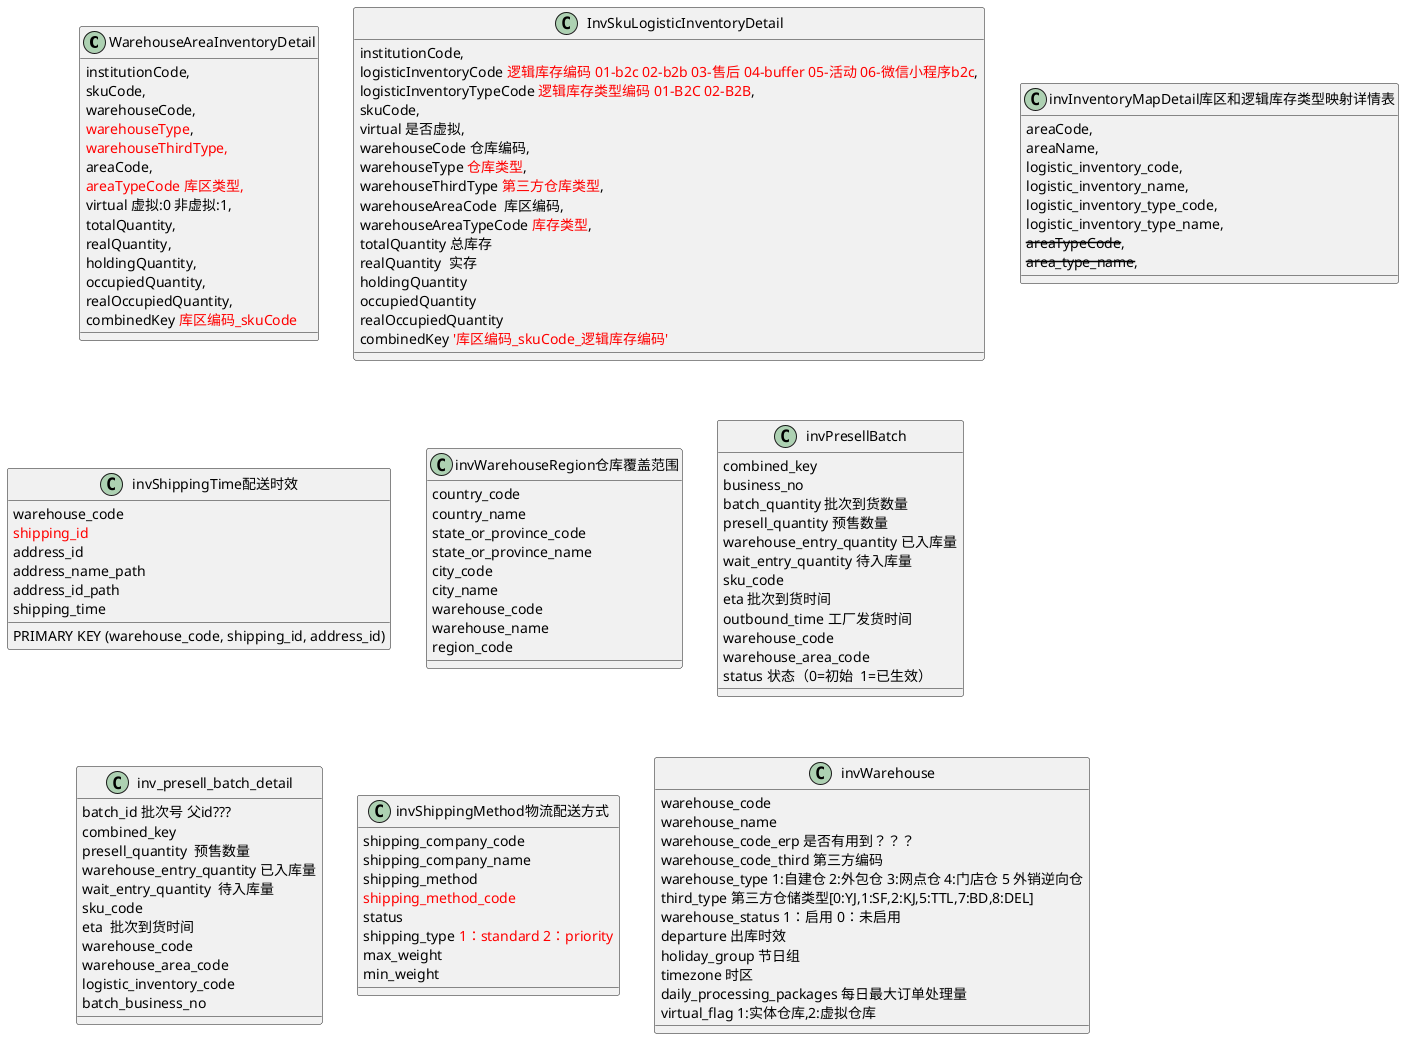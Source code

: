 @startuml
class WarehouseAreaInventoryDetail {
    institutionCode,
    skuCode,
    warehouseCode,
    <font color=red>warehouseType</font>,
    <font color=red>warehouseThirdType<font color=red>,
    areaCode,
    <font color=red>areaTypeCode 库区类型,
    virtual 虚拟:0 非虚拟:1,
    totalQuantity,
    realQuantity,
    holdingQuantity,
    occupiedQuantity,
    realOccupiedQuantity,
    combinedKey <font color=red>库区编码_skuCode<font color=red>
}

class InvSkuLogisticInventoryDetail {
    institutionCode,
    logisticInventoryCode <font color=red>逻辑库存编码 01-b2c 02-b2b 03-售后 04-buffer 05-活动 06-微信小程序b2c</font>,
    logisticInventoryTypeCode <font color=red>逻辑库存类型编码 01-B2C 02-B2B</font>,
    skuCode,
    virtual 是否虚拟,
    warehouseCode 仓库编码,
    warehouseType <font color=red>仓库类型</font>,
    warehouseThirdType <font color=red>第三方仓库类型</font>,
    warehouseAreaCode  库区编码,
    warehouseAreaTypeCode <font color=red>库存类型</font>,
    totalQuantity 总库存
    realQuantity  实存
    holdingQuantity
    occupiedQuantity
    realOccupiedQuantity
    combinedKey <font color=red>'库区编码_skuCode_逻辑库存编码'</font>
}

class invInventoryMapDetail库区和逻辑库存类型映射详情表{
    areaCode,
    areaName,
    logistic_inventory_code,
    logistic_inventory_name,
    logistic_inventory_type_code,
    logistic_inventory_type_name,
    --areaTypeCode--,
    --area_type_name--,
}

class invShippingTime配送时效{
    warehouse_code
    <font color=red>shipping_id</font>
    address_id
    address_name_path
    address_id_path
    shipping_time
    PRIMARY KEY (warehouse_code, shipping_id, address_id)
}

class invWarehouseRegion仓库覆盖范围{
    country_code
    country_name
    state_or_province_code
    state_or_province_name
    city_code
    city_name
    warehouse_code
    warehouse_name
    region_code
}

class invPresellBatch{
    combined_key
    business_no
    batch_quantity 批次到货数量
    presell_quantity 预售数量
    warehouse_entry_quantity 已入库量
    wait_entry_quantity 待入库量
    sku_code
    eta 批次到货时间
    outbound_time 工厂发货时间
    warehouse_code
    warehouse_area_code
    status 状态（0=初始  1=已生效）
}

class inv_presell_batch_detail{
    batch_id 批次号 父id???
    combined_key
    presell_quantity  预售数量
    warehouse_entry_quantity 已入库量
    wait_entry_quantity  待入库量
    sku_code
    eta  批次到货时间
    warehouse_code
    warehouse_area_code
    logistic_inventory_code
    batch_business_no
}

class invShippingMethod物流配送方式 {
    shipping_company_code
    shipping_company_name
    shipping_method
    <font color=red>shipping_method_code</font>
    status
    shipping_type <font color=red>1：standard 2：priority</font>
    max_weight
    min_weight
}

class invWarehouse {
    warehouse_code
    warehouse_name
    warehouse_code_erp 是否有用到？？？
    warehouse_code_third 第三方编码
    warehouse_type 1:自建仓 2:外包仓 3:网点仓 4:门店仓 5 外销逆向仓
    third_type 第三方仓储类型[0:YJ,1:SF,2:KJ,5:TTL,7:BD,8:DEL]
    warehouse_status 1：启用 0：未启用
    departure 出库时效
    holiday_group 节日组
    timezone 时区
    daily_processing_packages 每日最大订单处理量
    virtual_flag 1:实体仓库,2:虚拟仓库
}



@enduml